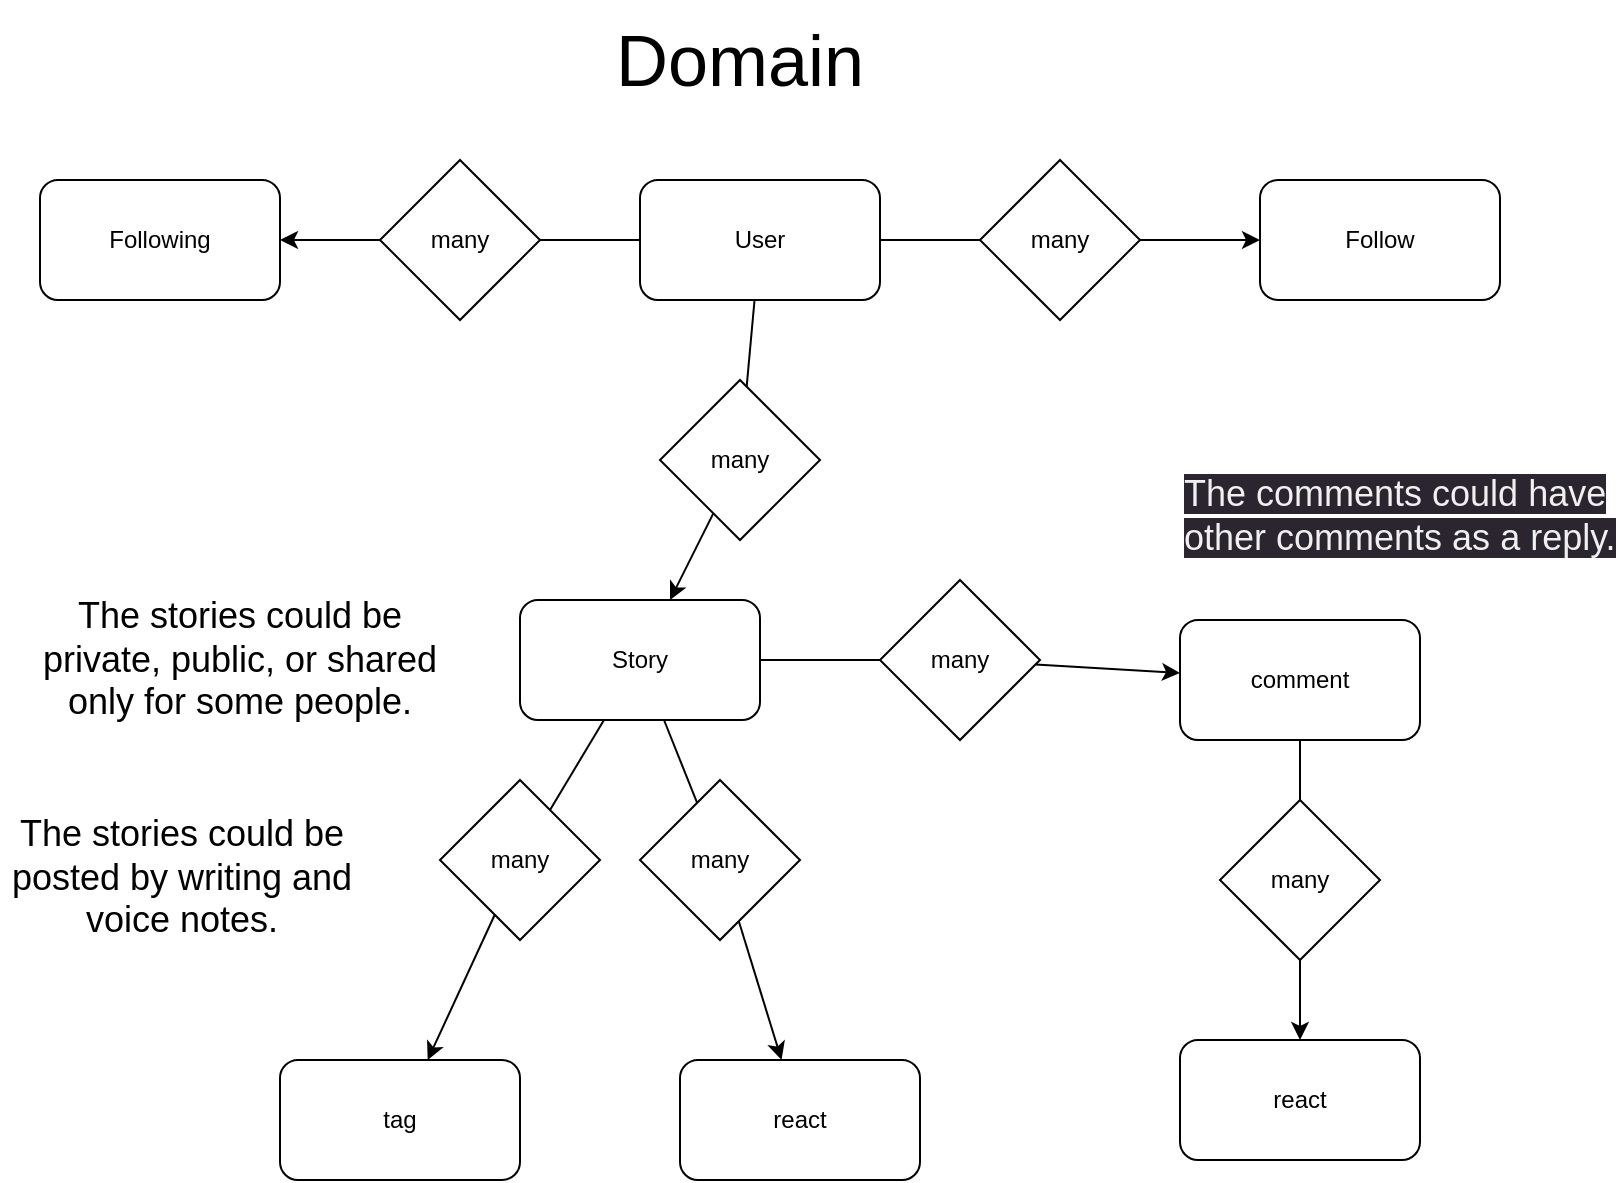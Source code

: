 <mxfile>
    <diagram id="SZDej2ymXFm6_SGeMUjW" name="Page-1">
        <mxGraphModel dx="1029" dy="605" grid="1" gridSize="10" guides="1" tooltips="1" connect="1" arrows="1" fold="1" page="1" pageScale="1" pageWidth="850" pageHeight="1100" math="0" shadow="0">
            <root>
                <mxCell id="0"/>
                <mxCell id="1" parent="0"/>
                <mxCell id="9" value="" style="edgeStyle=none;html=1;startArrow=none;" parent="1" source="29" target="3" edge="1">
                    <mxGeometry relative="1" as="geometry"/>
                </mxCell>
                <mxCell id="41" value="" style="edgeStyle=none;html=1;fontSize=12;startArrow=none;" parent="1" source="45" target="39" edge="1">
                    <mxGeometry relative="1" as="geometry"/>
                </mxCell>
                <mxCell id="42" value="" style="edgeStyle=none;html=1;fontSize=12;startArrow=none;" parent="1" source="43" target="38" edge="1">
                    <mxGeometry relative="1" as="geometry"/>
                </mxCell>
                <mxCell id="2" value="User" style="rounded=1;whiteSpace=wrap;html=1;" parent="1" vertex="1">
                    <mxGeometry x="350" y="100" width="120" height="60" as="geometry"/>
                </mxCell>
                <mxCell id="13" value="" style="edgeStyle=none;html=1;startArrow=none;" parent="1" source="23" target="12" edge="1">
                    <mxGeometry relative="1" as="geometry"/>
                </mxCell>
                <mxCell id="16" value="" style="edgeStyle=none;html=1;startArrow=none;" parent="1" source="19" target="4" edge="1">
                    <mxGeometry relative="1" as="geometry"/>
                </mxCell>
                <mxCell id="31" value="" style="edgeStyle=none;html=1;startArrow=none;" parent="1" source="32" target="26" edge="1">
                    <mxGeometry relative="1" as="geometry"/>
                </mxCell>
                <mxCell id="3" value="Story" style="rounded=1;whiteSpace=wrap;html=1;" parent="1" vertex="1">
                    <mxGeometry x="290" y="310" width="120" height="60" as="geometry"/>
                </mxCell>
                <mxCell id="18" value="" style="edgeStyle=none;html=1;startArrow=none;" parent="1" source="21" target="17" edge="1">
                    <mxGeometry relative="1" as="geometry"/>
                </mxCell>
                <mxCell id="4" value="comment" style="rounded=1;whiteSpace=wrap;html=1;" parent="1" vertex="1">
                    <mxGeometry x="620" y="320" width="120" height="60" as="geometry"/>
                </mxCell>
                <mxCell id="11" value="&lt;font style=&quot;font-size: 36px;&quot;&gt;Domain&lt;/font&gt;" style="text;html=1;strokeColor=none;fillColor=none;align=center;verticalAlign=middle;whiteSpace=wrap;rounded=0;" parent="1" vertex="1">
                    <mxGeometry x="290" y="10" width="220" height="60" as="geometry"/>
                </mxCell>
                <mxCell id="12" value="react" style="rounded=1;whiteSpace=wrap;html=1;" parent="1" vertex="1">
                    <mxGeometry x="370" y="540" width="120" height="60" as="geometry"/>
                </mxCell>
                <mxCell id="17" value="react" style="rounded=1;whiteSpace=wrap;html=1;" parent="1" vertex="1">
                    <mxGeometry x="620" y="530" width="120" height="60" as="geometry"/>
                </mxCell>
                <mxCell id="20" value="" style="edgeStyle=none;html=1;endArrow=none;" parent="1" source="3" target="19" edge="1">
                    <mxGeometry relative="1" as="geometry">
                        <mxPoint x="410" y="341.818" as="sourcePoint"/>
                        <mxPoint x="620" y="348.182" as="targetPoint"/>
                    </mxGeometry>
                </mxCell>
                <mxCell id="19" value="many" style="rhombus;whiteSpace=wrap;html=1;" parent="1" vertex="1">
                    <mxGeometry x="470" y="300" width="80" height="80" as="geometry"/>
                </mxCell>
                <mxCell id="22" value="" style="edgeStyle=none;html=1;endArrow=none;" parent="1" source="4" target="21" edge="1">
                    <mxGeometry relative="1" as="geometry">
                        <mxPoint x="686.667" y="380" as="sourcePoint"/>
                        <mxPoint x="713.333" y="500" as="targetPoint"/>
                    </mxGeometry>
                </mxCell>
                <mxCell id="21" value="many" style="rhombus;whiteSpace=wrap;html=1;" parent="1" vertex="1">
                    <mxGeometry x="640" y="410" width="80" height="80" as="geometry"/>
                </mxCell>
                <mxCell id="24" value="" style="edgeStyle=none;html=1;endArrow=none;" parent="1" source="3" target="23" edge="1">
                    <mxGeometry relative="1" as="geometry">
                        <mxPoint x="325.625" y="370" as="sourcePoint"/>
                        <mxPoint x="244.375" y="470" as="targetPoint"/>
                    </mxGeometry>
                </mxCell>
                <mxCell id="23" value="many" style="rhombus;whiteSpace=wrap;html=1;" parent="1" vertex="1">
                    <mxGeometry x="350" y="400" width="80" height="80" as="geometry"/>
                </mxCell>
                <mxCell id="26" value="tag" style="rounded=1;whiteSpace=wrap;html=1;" parent="1" vertex="1">
                    <mxGeometry x="170" y="540" width="120" height="60" as="geometry"/>
                </mxCell>
                <mxCell id="30" value="" style="edgeStyle=none;html=1;endArrow=none;" parent="1" source="2" target="29" edge="1">
                    <mxGeometry relative="1" as="geometry">
                        <mxPoint x="350" y="240" as="sourcePoint"/>
                        <mxPoint x="350" y="310" as="targetPoint"/>
                    </mxGeometry>
                </mxCell>
                <mxCell id="29" value="many" style="rhombus;whiteSpace=wrap;html=1;" parent="1" vertex="1">
                    <mxGeometry x="360" y="200" width="80" height="80" as="geometry"/>
                </mxCell>
                <mxCell id="33" value="" style="edgeStyle=none;html=1;endArrow=none;" parent="1" source="3" target="32" edge="1">
                    <mxGeometry relative="1" as="geometry">
                        <mxPoint x="332.5" y="370" as="sourcePoint"/>
                        <mxPoint x="227.5" y="550" as="targetPoint"/>
                    </mxGeometry>
                </mxCell>
                <mxCell id="32" value="many" style="rhombus;whiteSpace=wrap;html=1;" parent="1" vertex="1">
                    <mxGeometry x="250" y="400" width="80" height="80" as="geometry"/>
                </mxCell>
                <mxCell id="36" value="&lt;font style=&quot;font-size: 18px;&quot;&gt;The stories could be private, public, or shared only for some people.&lt;/font&gt;" style="text;html=1;strokeColor=none;fillColor=none;align=center;verticalAlign=middle;whiteSpace=wrap;rounded=0;" parent="1" vertex="1">
                    <mxGeometry x="50" y="325" width="200" height="30" as="geometry"/>
                </mxCell>
                <mxCell id="38" value="Follow" style="rounded=1;whiteSpace=wrap;html=1;fontSize=12;" parent="1" vertex="1">
                    <mxGeometry x="660" y="100" width="120" height="60" as="geometry"/>
                </mxCell>
                <mxCell id="39" value="Following" style="rounded=1;whiteSpace=wrap;html=1;fontSize=12;" parent="1" vertex="1">
                    <mxGeometry x="50" y="100" width="120" height="60" as="geometry"/>
                </mxCell>
                <mxCell id="44" value="" style="edgeStyle=none;html=1;fontSize=12;endArrow=none;" parent="1" source="2" target="43" edge="1">
                    <mxGeometry relative="1" as="geometry">
                        <mxPoint x="400" y="130" as="sourcePoint"/>
                        <mxPoint x="590" y="130" as="targetPoint"/>
                    </mxGeometry>
                </mxCell>
                <mxCell id="43" value="many" style="rhombus;whiteSpace=wrap;html=1;" parent="1" vertex="1">
                    <mxGeometry x="520" y="90" width="80" height="80" as="geometry"/>
                </mxCell>
                <mxCell id="46" value="" style="edgeStyle=none;html=1;fontSize=12;endArrow=none;" parent="1" source="2" target="45" edge="1">
                    <mxGeometry relative="1" as="geometry">
                        <mxPoint x="280" y="130" as="sourcePoint"/>
                        <mxPoint x="120" y="130" as="targetPoint"/>
                    </mxGeometry>
                </mxCell>
                <mxCell id="45" value="many" style="rhombus;whiteSpace=wrap;html=1;" parent="1" vertex="1">
                    <mxGeometry x="220" y="90" width="80" height="80" as="geometry"/>
                </mxCell>
                <mxCell id="47" value="&lt;span style=&quot;color: rgb(240, 240, 240); font-family: Helvetica; font-size: 18px; font-style: normal; font-variant-ligatures: normal; font-variant-caps: normal; font-weight: 400; letter-spacing: normal; orphans: 2; text-align: center; text-indent: 0px; text-transform: none; widows: 2; word-spacing: 0px; -webkit-text-stroke-width: 0px; background-color: rgb(42, 37, 47); text-decoration-thickness: initial; text-decoration-style: initial; text-decoration-color: initial; float: none; display: inline !important;&quot;&gt;The comments could have other comments as a reply.&lt;/span&gt;" style="text;whiteSpace=wrap;html=1;fontSize=12;" parent="1" vertex="1">
                    <mxGeometry x="620" y="240" width="220" height="70" as="geometry"/>
                </mxCell>
                <mxCell id="48" value="&lt;div style=&quot;text-align: center;&quot;&gt;&lt;span style=&quot;font-size: 18px;&quot;&gt;The stories could be posted by writing and voice notes.&lt;/span&gt;&lt;br&gt;&lt;/div&gt;" style="text;whiteSpace=wrap;html=1;fontSize=12;" parent="1" vertex="1">
                    <mxGeometry x="30" y="410" width="180" height="70" as="geometry"/>
                </mxCell>
            </root>
        </mxGraphModel>
    </diagram>
</mxfile>